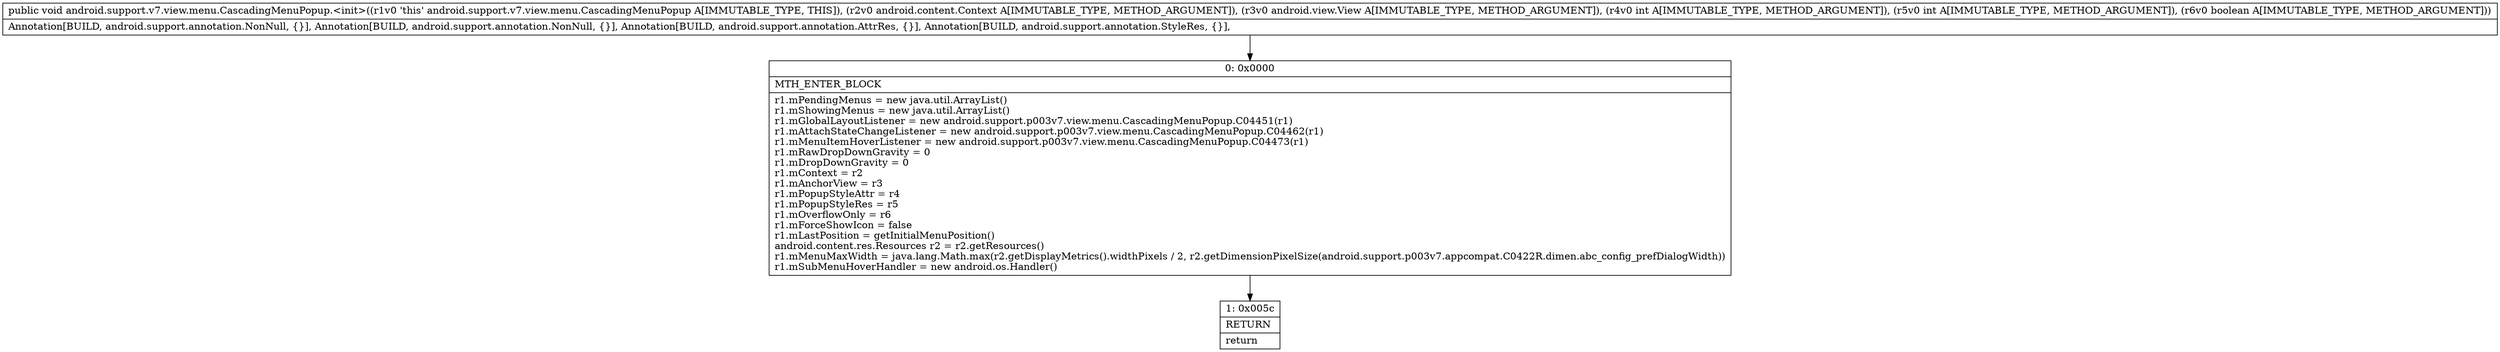 digraph "CFG forandroid.support.v7.view.menu.CascadingMenuPopup.\<init\>(Landroid\/content\/Context;Landroid\/view\/View;IIZ)V" {
Node_0 [shape=record,label="{0\:\ 0x0000|MTH_ENTER_BLOCK\l|r1.mPendingMenus = new java.util.ArrayList()\lr1.mShowingMenus = new java.util.ArrayList()\lr1.mGlobalLayoutListener = new android.support.p003v7.view.menu.CascadingMenuPopup.C04451(r1)\lr1.mAttachStateChangeListener = new android.support.p003v7.view.menu.CascadingMenuPopup.C04462(r1)\lr1.mMenuItemHoverListener = new android.support.p003v7.view.menu.CascadingMenuPopup.C04473(r1)\lr1.mRawDropDownGravity = 0\lr1.mDropDownGravity = 0\lr1.mContext = r2\lr1.mAnchorView = r3\lr1.mPopupStyleAttr = r4\lr1.mPopupStyleRes = r5\lr1.mOverflowOnly = r6\lr1.mForceShowIcon = false\lr1.mLastPosition = getInitialMenuPosition()\landroid.content.res.Resources r2 = r2.getResources()\lr1.mMenuMaxWidth = java.lang.Math.max(r2.getDisplayMetrics().widthPixels \/ 2, r2.getDimensionPixelSize(android.support.p003v7.appcompat.C0422R.dimen.abc_config_prefDialogWidth))\lr1.mSubMenuHoverHandler = new android.os.Handler()\l}"];
Node_1 [shape=record,label="{1\:\ 0x005c|RETURN\l|return\l}"];
MethodNode[shape=record,label="{public void android.support.v7.view.menu.CascadingMenuPopup.\<init\>((r1v0 'this' android.support.v7.view.menu.CascadingMenuPopup A[IMMUTABLE_TYPE, THIS]), (r2v0 android.content.Context A[IMMUTABLE_TYPE, METHOD_ARGUMENT]), (r3v0 android.view.View A[IMMUTABLE_TYPE, METHOD_ARGUMENT]), (r4v0 int A[IMMUTABLE_TYPE, METHOD_ARGUMENT]), (r5v0 int A[IMMUTABLE_TYPE, METHOD_ARGUMENT]), (r6v0 boolean A[IMMUTABLE_TYPE, METHOD_ARGUMENT]))  | Annotation[BUILD, android.support.annotation.NonNull, \{\}], Annotation[BUILD, android.support.annotation.NonNull, \{\}], Annotation[BUILD, android.support.annotation.AttrRes, \{\}], Annotation[BUILD, android.support.annotation.StyleRes, \{\}], \l}"];
MethodNode -> Node_0;
Node_0 -> Node_1;
}

